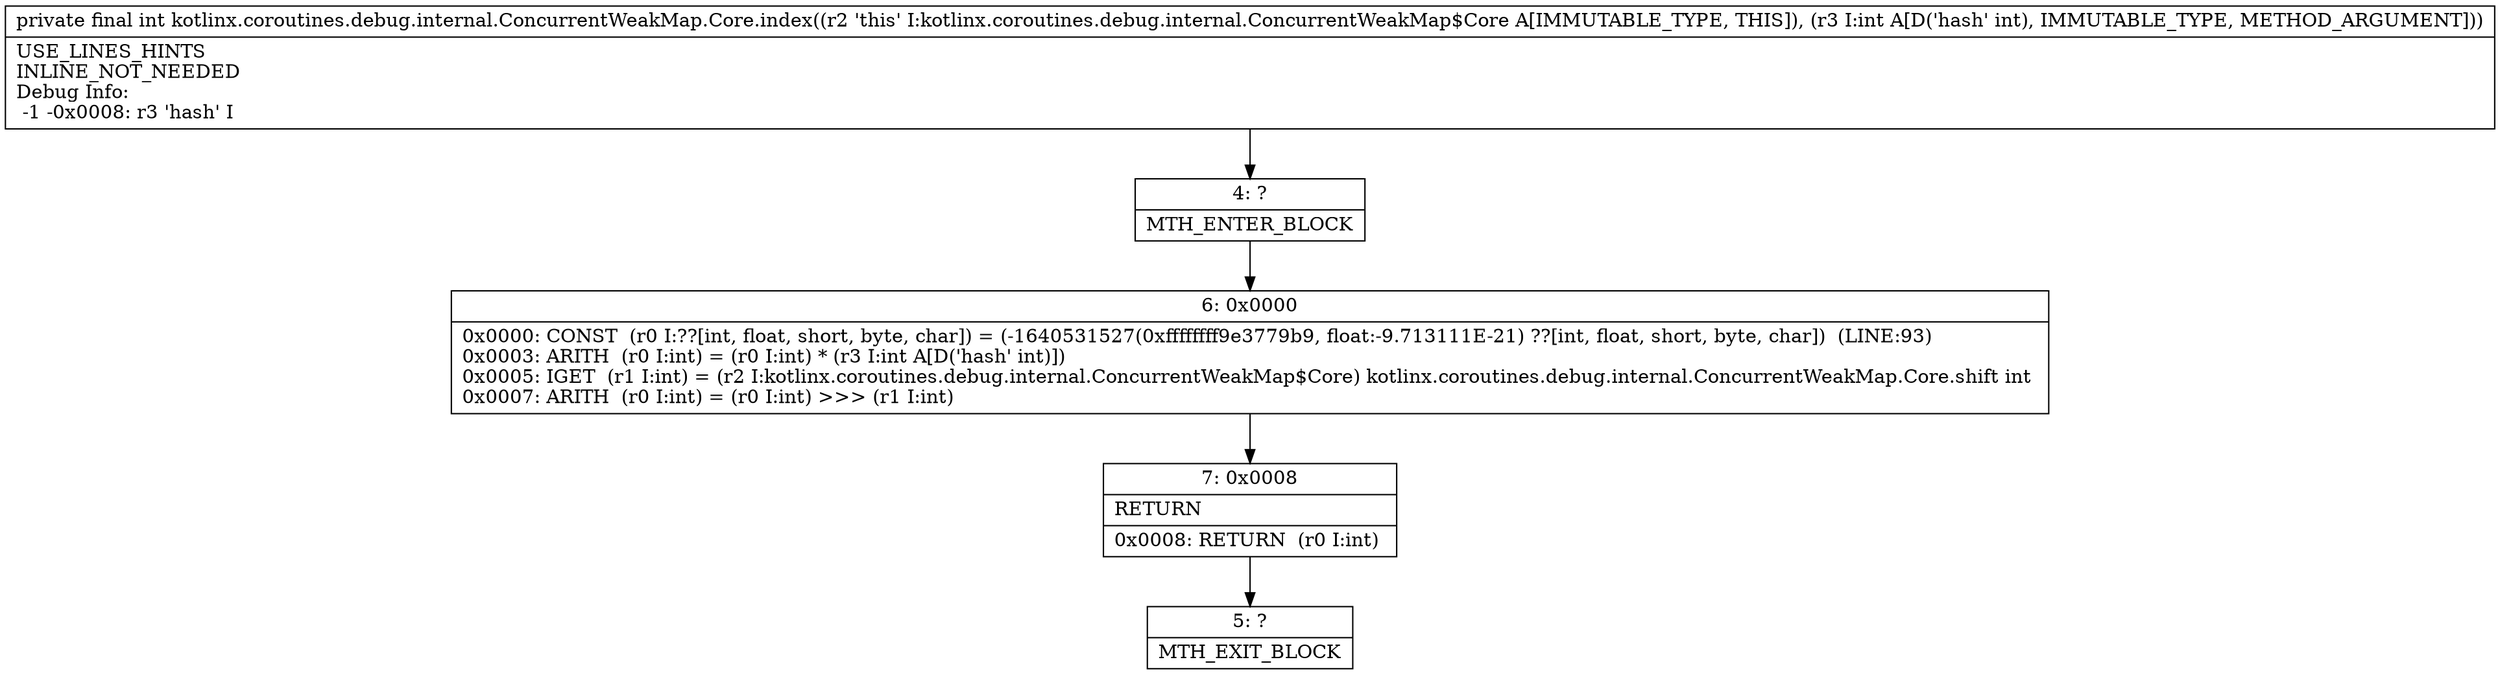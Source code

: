 digraph "CFG forkotlinx.coroutines.debug.internal.ConcurrentWeakMap.Core.index(I)I" {
Node_4 [shape=record,label="{4\:\ ?|MTH_ENTER_BLOCK\l}"];
Node_6 [shape=record,label="{6\:\ 0x0000|0x0000: CONST  (r0 I:??[int, float, short, byte, char]) = (\-1640531527(0xffffffff9e3779b9, float:\-9.713111E\-21) ??[int, float, short, byte, char])  (LINE:93)\l0x0003: ARITH  (r0 I:int) = (r0 I:int) * (r3 I:int A[D('hash' int)]) \l0x0005: IGET  (r1 I:int) = (r2 I:kotlinx.coroutines.debug.internal.ConcurrentWeakMap$Core) kotlinx.coroutines.debug.internal.ConcurrentWeakMap.Core.shift int \l0x0007: ARITH  (r0 I:int) = (r0 I:int) \>\>\> (r1 I:int) \l}"];
Node_7 [shape=record,label="{7\:\ 0x0008|RETURN\l|0x0008: RETURN  (r0 I:int) \l}"];
Node_5 [shape=record,label="{5\:\ ?|MTH_EXIT_BLOCK\l}"];
MethodNode[shape=record,label="{private final int kotlinx.coroutines.debug.internal.ConcurrentWeakMap.Core.index((r2 'this' I:kotlinx.coroutines.debug.internal.ConcurrentWeakMap$Core A[IMMUTABLE_TYPE, THIS]), (r3 I:int A[D('hash' int), IMMUTABLE_TYPE, METHOD_ARGUMENT]))  | USE_LINES_HINTS\lINLINE_NOT_NEEDED\lDebug Info:\l  \-1 \-0x0008: r3 'hash' I\l}"];
MethodNode -> Node_4;Node_4 -> Node_6;
Node_6 -> Node_7;
Node_7 -> Node_5;
}


